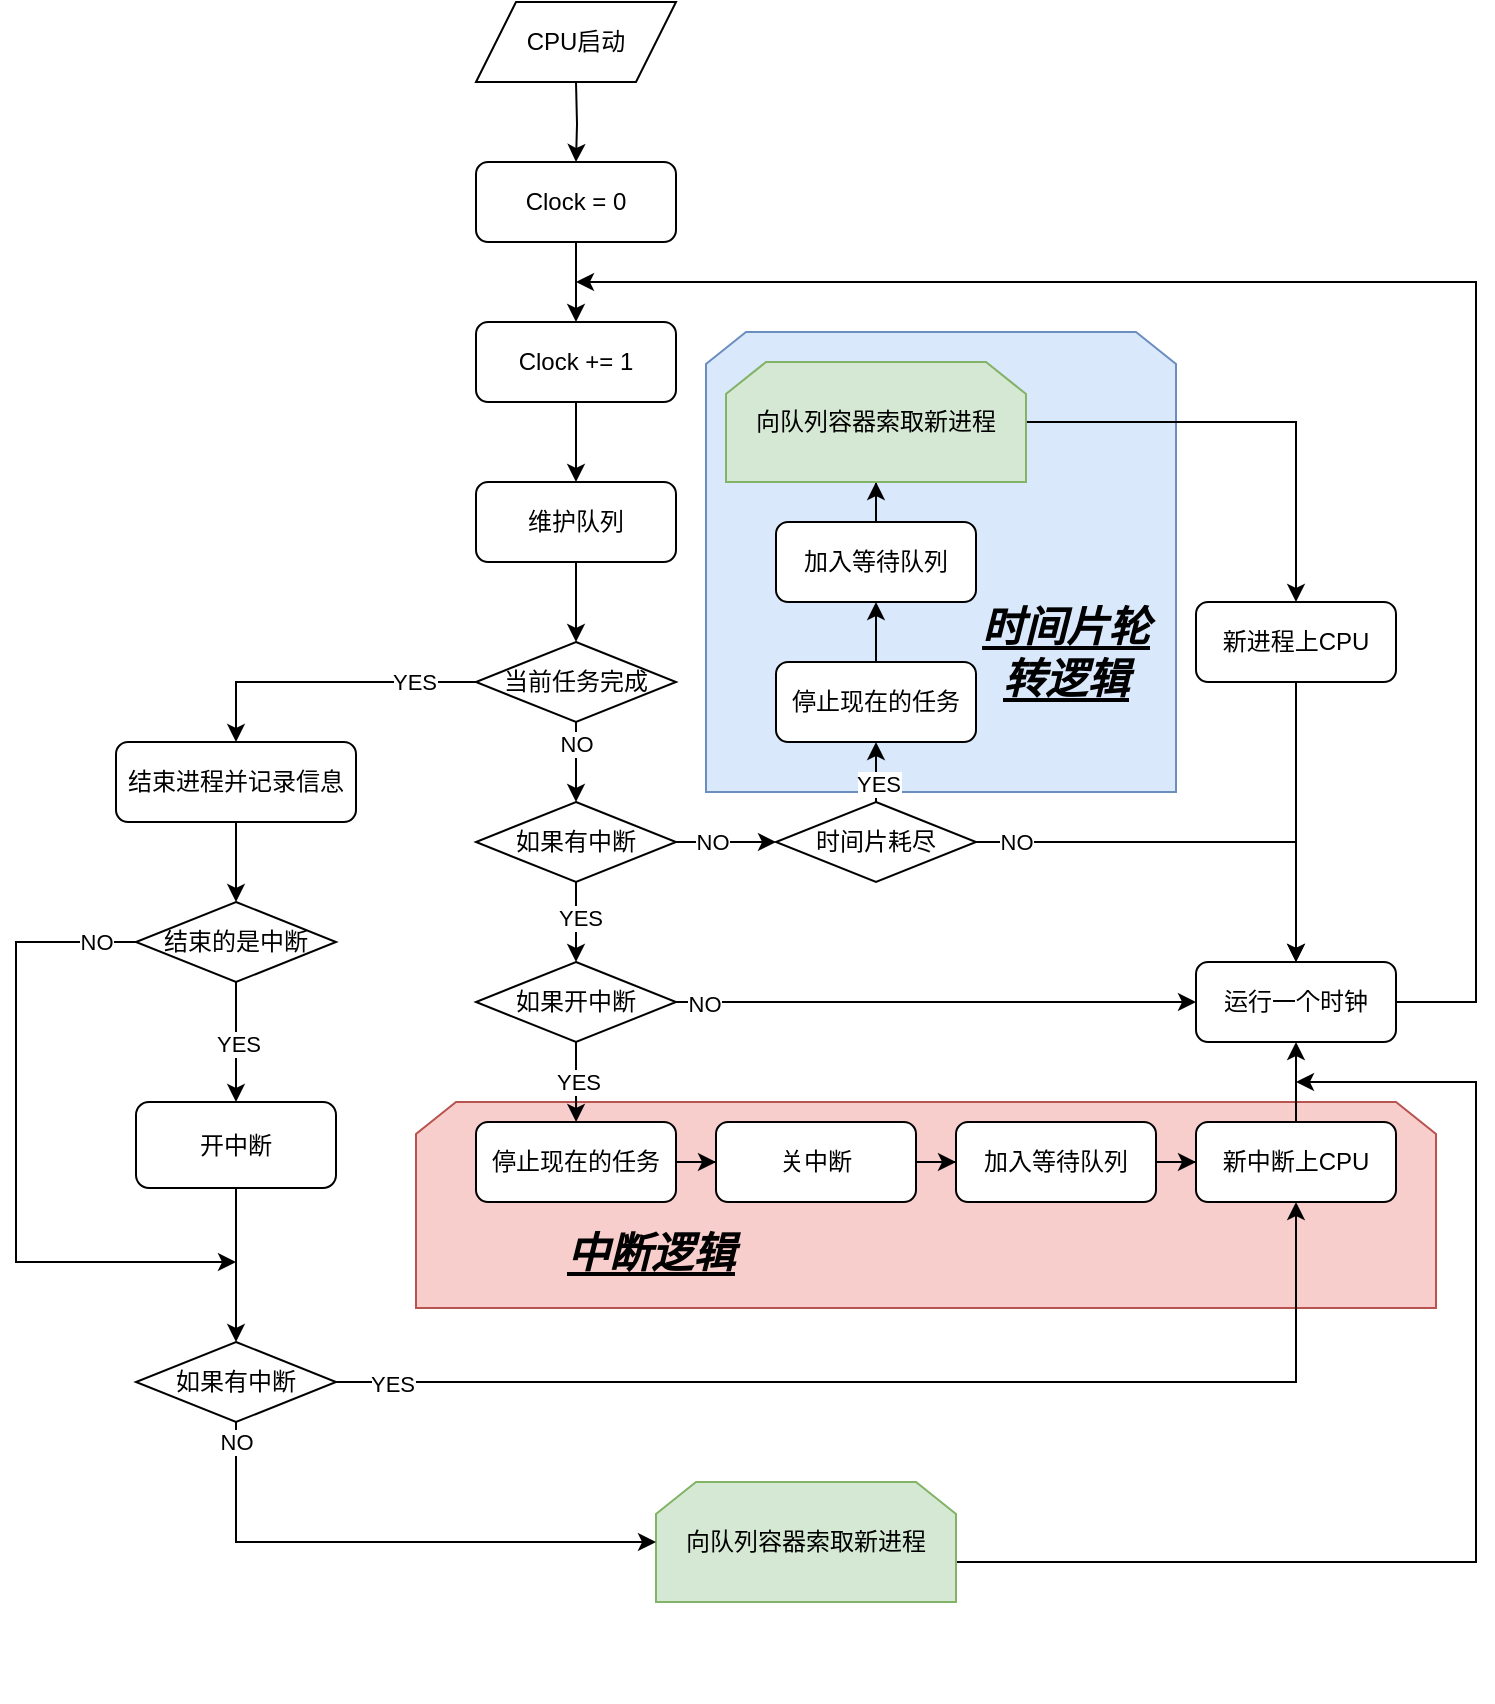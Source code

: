 <mxfile version="24.8.0">
  <diagram name="第 1 页" id="N8JO_KEFSmNsVWgYj_we">
    <mxGraphModel dx="1272" dy="807" grid="1" gridSize="10" guides="1" tooltips="1" connect="1" arrows="1" fold="1" page="1" pageScale="1" pageWidth="827" pageHeight="1169" math="0" shadow="0">
      <root>
        <mxCell id="0" />
        <mxCell id="1" parent="0" />
        <mxCell id="ECZIcq-fkmxUqjtuvBkG-92" value="" style="shape=loopLimit;whiteSpace=wrap;html=1;fillColor=#dae8fc;strokeColor=#6c8ebf;" parent="1" vertex="1">
          <mxGeometry x="385" y="315" width="235" height="230" as="geometry" />
        </mxCell>
        <mxCell id="ECZIcq-fkmxUqjtuvBkG-53" value="" style="shape=loopLimit;whiteSpace=wrap;html=1;fillColor=#f8cecc;strokeColor=#b85450;" parent="1" vertex="1">
          <mxGeometry x="240" y="700" width="510" height="103" as="geometry" />
        </mxCell>
        <mxCell id="ECZIcq-fkmxUqjtuvBkG-1" value="CPU启动" style="shape=parallelogram;perimeter=parallelogramPerimeter;whiteSpace=wrap;html=1;fixedSize=1;" parent="1" vertex="1">
          <mxGeometry x="270" y="150" width="100" height="40" as="geometry" />
        </mxCell>
        <mxCell id="ECZIcq-fkmxUqjtuvBkG-10" style="edgeStyle=orthogonalEdgeStyle;rounded=0;orthogonalLoop=1;jettySize=auto;html=1;entryX=0.5;entryY=0;entryDx=0;entryDy=0;" parent="1" target="ECZIcq-fkmxUqjtuvBkG-4" edge="1">
          <mxGeometry relative="1" as="geometry">
            <mxPoint x="320" y="190" as="sourcePoint" />
          </mxGeometry>
        </mxCell>
        <mxCell id="ECZIcq-fkmxUqjtuvBkG-11" style="edgeStyle=orthogonalEdgeStyle;rounded=0;orthogonalLoop=1;jettySize=auto;html=1;entryX=0.5;entryY=0;entryDx=0;entryDy=0;" parent="1" source="ECZIcq-fkmxUqjtuvBkG-4" target="ECZIcq-fkmxUqjtuvBkG-6" edge="1">
          <mxGeometry relative="1" as="geometry" />
        </mxCell>
        <mxCell id="ECZIcq-fkmxUqjtuvBkG-4" value="Clock = 0" style="rounded=1;whiteSpace=wrap;html=1;" parent="1" vertex="1">
          <mxGeometry x="270" y="230" width="100" height="40" as="geometry" />
        </mxCell>
        <mxCell id="ECZIcq-fkmxUqjtuvBkG-12" style="edgeStyle=orthogonalEdgeStyle;rounded=0;orthogonalLoop=1;jettySize=auto;html=1;entryX=0.5;entryY=0;entryDx=0;entryDy=0;" parent="1" source="ECZIcq-fkmxUqjtuvBkG-6" target="ECZIcq-fkmxUqjtuvBkG-7" edge="1">
          <mxGeometry relative="1" as="geometry" />
        </mxCell>
        <mxCell id="ECZIcq-fkmxUqjtuvBkG-6" value="Clock += 1" style="rounded=1;whiteSpace=wrap;html=1;" parent="1" vertex="1">
          <mxGeometry x="270" y="310" width="100" height="40" as="geometry" />
        </mxCell>
        <mxCell id="ECZIcq-fkmxUqjtuvBkG-13" style="edgeStyle=orthogonalEdgeStyle;rounded=0;orthogonalLoop=1;jettySize=auto;html=1;entryX=0.5;entryY=0;entryDx=0;entryDy=0;" parent="1" source="ECZIcq-fkmxUqjtuvBkG-7" target="ECZIcq-fkmxUqjtuvBkG-8" edge="1">
          <mxGeometry relative="1" as="geometry" />
        </mxCell>
        <mxCell id="ECZIcq-fkmxUqjtuvBkG-7" value="维护队列" style="rounded=1;whiteSpace=wrap;html=1;" parent="1" vertex="1">
          <mxGeometry x="270" y="390" width="100" height="40" as="geometry" />
        </mxCell>
        <mxCell id="ECZIcq-fkmxUqjtuvBkG-16" style="edgeStyle=orthogonalEdgeStyle;rounded=0;orthogonalLoop=1;jettySize=auto;html=1;entryX=0.5;entryY=0;entryDx=0;entryDy=0;" parent="1" source="ECZIcq-fkmxUqjtuvBkG-8" target="ECZIcq-fkmxUqjtuvBkG-15" edge="1">
          <mxGeometry relative="1" as="geometry" />
        </mxCell>
        <mxCell id="ECZIcq-fkmxUqjtuvBkG-64" value="YES" style="edgeLabel;html=1;align=center;verticalAlign=middle;resizable=0;points=[];" parent="ECZIcq-fkmxUqjtuvBkG-16" vertex="1" connectable="0">
          <mxGeometry x="-0.738" relative="1" as="geometry">
            <mxPoint x="-12" as="offset" />
          </mxGeometry>
        </mxCell>
        <mxCell id="ECZIcq-fkmxUqjtuvBkG-25" style="edgeStyle=orthogonalEdgeStyle;rounded=0;orthogonalLoop=1;jettySize=auto;html=1;entryX=0.5;entryY=0;entryDx=0;entryDy=0;" parent="1" source="ECZIcq-fkmxUqjtuvBkG-8" target="ECZIcq-fkmxUqjtuvBkG-24" edge="1">
          <mxGeometry relative="1" as="geometry" />
        </mxCell>
        <mxCell id="ECZIcq-fkmxUqjtuvBkG-65" value="NO" style="edgeLabel;html=1;align=center;verticalAlign=middle;resizable=0;points=[];" parent="ECZIcq-fkmxUqjtuvBkG-25" vertex="1" connectable="0">
          <mxGeometry x="-0.38" y="-1" relative="1" as="geometry">
            <mxPoint x="1" y="-2" as="offset" />
          </mxGeometry>
        </mxCell>
        <mxCell id="ECZIcq-fkmxUqjtuvBkG-8" value="当前任务完成" style="rhombus;whiteSpace=wrap;html=1;" parent="1" vertex="1">
          <mxGeometry x="270" y="470" width="100" height="40" as="geometry" />
        </mxCell>
        <mxCell id="ECZIcq-fkmxUqjtuvBkG-20" style="edgeStyle=orthogonalEdgeStyle;rounded=0;orthogonalLoop=1;jettySize=auto;html=1;entryX=0.5;entryY=0;entryDx=0;entryDy=0;" parent="1" source="ECZIcq-fkmxUqjtuvBkG-15" target="ECZIcq-fkmxUqjtuvBkG-19" edge="1">
          <mxGeometry relative="1" as="geometry" />
        </mxCell>
        <mxCell id="ECZIcq-fkmxUqjtuvBkG-15" value="结束进程并记录信息" style="rounded=1;whiteSpace=wrap;html=1;" parent="1" vertex="1">
          <mxGeometry x="90" y="520" width="120" height="40" as="geometry" />
        </mxCell>
        <mxCell id="ECZIcq-fkmxUqjtuvBkG-22" style="edgeStyle=orthogonalEdgeStyle;rounded=0;orthogonalLoop=1;jettySize=auto;html=1;" parent="1" source="ECZIcq-fkmxUqjtuvBkG-19" edge="1">
          <mxGeometry relative="1" as="geometry">
            <Array as="points" />
            <mxPoint x="150" y="700" as="targetPoint" />
          </mxGeometry>
        </mxCell>
        <mxCell id="ECZIcq-fkmxUqjtuvBkG-30" value="YES" style="edgeLabel;html=1;align=center;verticalAlign=middle;resizable=0;points=[];" parent="ECZIcq-fkmxUqjtuvBkG-22" vertex="1" connectable="0">
          <mxGeometry x="0.035" relative="1" as="geometry">
            <mxPoint as="offset" />
          </mxGeometry>
        </mxCell>
        <mxCell id="ET1_lnFRO9KFXfgDEDGB-11" style="edgeStyle=orthogonalEdgeStyle;rounded=0;orthogonalLoop=1;jettySize=auto;html=1;" edge="1" parent="1" source="ECZIcq-fkmxUqjtuvBkG-19">
          <mxGeometry relative="1" as="geometry">
            <mxPoint x="150" y="780" as="targetPoint" />
            <Array as="points">
              <mxPoint x="40" y="620" />
              <mxPoint x="40" y="780" />
            </Array>
          </mxGeometry>
        </mxCell>
        <mxCell id="ET1_lnFRO9KFXfgDEDGB-12" value="NO" style="edgeLabel;html=1;align=center;verticalAlign=middle;resizable=0;points=[];" vertex="1" connectable="0" parent="ET1_lnFRO9KFXfgDEDGB-11">
          <mxGeometry x="-0.887" y="2" relative="1" as="geometry">
            <mxPoint x="-2" y="-2" as="offset" />
          </mxGeometry>
        </mxCell>
        <mxCell id="ECZIcq-fkmxUqjtuvBkG-19" value="结束的是中断" style="rhombus;whiteSpace=wrap;html=1;" parent="1" vertex="1">
          <mxGeometry x="100" y="600" width="100" height="40" as="geometry" />
        </mxCell>
        <mxCell id="ECZIcq-fkmxUqjtuvBkG-72" style="edgeStyle=orthogonalEdgeStyle;rounded=0;orthogonalLoop=1;jettySize=auto;html=1;entryX=0.5;entryY=0;entryDx=0;entryDy=0;" parent="1" source="ECZIcq-fkmxUqjtuvBkG-21" target="ECZIcq-fkmxUqjtuvBkG-71" edge="1">
          <mxGeometry relative="1" as="geometry" />
        </mxCell>
        <mxCell id="ECZIcq-fkmxUqjtuvBkG-21" value="开中断" style="rounded=1;whiteSpace=wrap;html=1;" parent="1" vertex="1">
          <mxGeometry x="100" y="700" width="100" height="43" as="geometry" />
        </mxCell>
        <mxCell id="ECZIcq-fkmxUqjtuvBkG-28" style="edgeStyle=orthogonalEdgeStyle;rounded=0;orthogonalLoop=1;jettySize=auto;html=1;" parent="1" source="ECZIcq-fkmxUqjtuvBkG-24" target="ECZIcq-fkmxUqjtuvBkG-27" edge="1">
          <mxGeometry relative="1" as="geometry" />
        </mxCell>
        <mxCell id="ECZIcq-fkmxUqjtuvBkG-29" value="YES" style="edgeLabel;html=1;align=center;verticalAlign=middle;resizable=0;points=[];" parent="ECZIcq-fkmxUqjtuvBkG-28" vertex="1" connectable="0">
          <mxGeometry x="-0.133" y="2" relative="1" as="geometry">
            <mxPoint as="offset" />
          </mxGeometry>
        </mxCell>
        <mxCell id="ECZIcq-fkmxUqjtuvBkG-33" style="edgeStyle=orthogonalEdgeStyle;rounded=0;orthogonalLoop=1;jettySize=auto;html=1;" parent="1" source="ECZIcq-fkmxUqjtuvBkG-24" edge="1">
          <mxGeometry relative="1" as="geometry">
            <mxPoint x="420" y="570" as="targetPoint" />
          </mxGeometry>
        </mxCell>
        <mxCell id="ECZIcq-fkmxUqjtuvBkG-37" value="NO" style="edgeLabel;html=1;align=center;verticalAlign=middle;resizable=0;points=[];" parent="ECZIcq-fkmxUqjtuvBkG-33" vertex="1" connectable="0">
          <mxGeometry x="-0.416" relative="1" as="geometry">
            <mxPoint x="-83" as="offset" />
          </mxGeometry>
        </mxCell>
        <mxCell id="ECZIcq-fkmxUqjtuvBkG-95" value="NO" style="edgeLabel;html=1;align=center;verticalAlign=middle;resizable=0;points=[];" parent="ECZIcq-fkmxUqjtuvBkG-33" vertex="1" connectable="0">
          <mxGeometry x="-0.311" relative="1" as="geometry">
            <mxPoint as="offset" />
          </mxGeometry>
        </mxCell>
        <mxCell id="ECZIcq-fkmxUqjtuvBkG-24" value="如果有中断" style="rhombus;whiteSpace=wrap;html=1;" parent="1" vertex="1">
          <mxGeometry x="270" y="550" width="100" height="40" as="geometry" />
        </mxCell>
        <mxCell id="ECZIcq-fkmxUqjtuvBkG-34" value="YES" style="edgeStyle=orthogonalEdgeStyle;rounded=0;orthogonalLoop=1;jettySize=auto;html=1;exitX=0.5;exitY=1;exitDx=0;exitDy=0;" parent="1" source="ECZIcq-fkmxUqjtuvBkG-27" edge="1">
          <mxGeometry relative="1" as="geometry">
            <mxPoint x="320.048" y="710" as="targetPoint" />
          </mxGeometry>
        </mxCell>
        <mxCell id="ECZIcq-fkmxUqjtuvBkG-41" style="edgeStyle=orthogonalEdgeStyle;rounded=0;orthogonalLoop=1;jettySize=auto;html=1;" parent="1" source="ECZIcq-fkmxUqjtuvBkG-27" edge="1">
          <mxGeometry relative="1" as="geometry">
            <mxPoint x="630" y="650" as="targetPoint" />
          </mxGeometry>
        </mxCell>
        <mxCell id="ECZIcq-fkmxUqjtuvBkG-42" value="NO" style="edgeLabel;html=1;align=center;verticalAlign=middle;resizable=0;points=[];" parent="ECZIcq-fkmxUqjtuvBkG-41" vertex="1" connectable="0">
          <mxGeometry x="-0.894" y="-1" relative="1" as="geometry">
            <mxPoint as="offset" />
          </mxGeometry>
        </mxCell>
        <mxCell id="ECZIcq-fkmxUqjtuvBkG-27" value="如果开中断" style="rhombus;whiteSpace=wrap;html=1;" parent="1" vertex="1">
          <mxGeometry x="270" y="630" width="100" height="40" as="geometry" />
        </mxCell>
        <mxCell id="ECZIcq-fkmxUqjtuvBkG-61" style="edgeStyle=orthogonalEdgeStyle;rounded=0;orthogonalLoop=1;jettySize=auto;html=1;" parent="1" source="ECZIcq-fkmxUqjtuvBkG-43" edge="1">
          <mxGeometry relative="1" as="geometry">
            <mxPoint x="320" y="290" as="targetPoint" />
            <Array as="points">
              <mxPoint x="770" y="650" />
              <mxPoint x="770" y="290" />
            </Array>
          </mxGeometry>
        </mxCell>
        <mxCell id="ECZIcq-fkmxUqjtuvBkG-43" value="运行一个时钟" style="rounded=1;whiteSpace=wrap;html=1;" parent="1" vertex="1">
          <mxGeometry x="630" y="630" width="100" height="40" as="geometry" />
        </mxCell>
        <mxCell id="ECZIcq-fkmxUqjtuvBkG-50" style="edgeStyle=orthogonalEdgeStyle;rounded=0;orthogonalLoop=1;jettySize=auto;html=1;entryX=0;entryY=0.5;entryDx=0;entryDy=0;" parent="1" source="ECZIcq-fkmxUqjtuvBkG-47" target="ECZIcq-fkmxUqjtuvBkG-48" edge="1">
          <mxGeometry relative="1" as="geometry" />
        </mxCell>
        <mxCell id="ECZIcq-fkmxUqjtuvBkG-47" value="停止现在的任务" style="rounded=1;whiteSpace=wrap;html=1;" parent="1" vertex="1">
          <mxGeometry x="270" y="710" width="100" height="40" as="geometry" />
        </mxCell>
        <mxCell id="ET1_lnFRO9KFXfgDEDGB-9" style="edgeStyle=orthogonalEdgeStyle;rounded=0;orthogonalLoop=1;jettySize=auto;html=1;" edge="1" parent="1" source="ECZIcq-fkmxUqjtuvBkG-48" target="ET1_lnFRO9KFXfgDEDGB-6">
          <mxGeometry relative="1" as="geometry" />
        </mxCell>
        <mxCell id="ECZIcq-fkmxUqjtuvBkG-48" value="关中断" style="rounded=1;whiteSpace=wrap;html=1;" parent="1" vertex="1">
          <mxGeometry x="390" y="710" width="100" height="40" as="geometry" />
        </mxCell>
        <mxCell id="ET1_lnFRO9KFXfgDEDGB-8" style="edgeStyle=orthogonalEdgeStyle;rounded=0;orthogonalLoop=1;jettySize=auto;html=1;entryX=0.5;entryY=1;entryDx=0;entryDy=0;" edge="1" parent="1" source="ECZIcq-fkmxUqjtuvBkG-49" target="ECZIcq-fkmxUqjtuvBkG-43">
          <mxGeometry relative="1" as="geometry" />
        </mxCell>
        <mxCell id="ECZIcq-fkmxUqjtuvBkG-49" value="新中断上CPU" style="rounded=1;whiteSpace=wrap;html=1;" parent="1" vertex="1">
          <mxGeometry x="630" y="710" width="100" height="40" as="geometry" />
        </mxCell>
        <mxCell id="ECZIcq-fkmxUqjtuvBkG-54" value="&lt;p&gt;&lt;font style=&quot;font-size: 21px;&quot;&gt;&lt;i&gt;&lt;b&gt;&lt;u&gt;中断逻辑&lt;/u&gt;&lt;/b&gt;&lt;/i&gt;&lt;/font&gt;&lt;/p&gt;" style="text;html=1;align=center;verticalAlign=middle;whiteSpace=wrap;rounded=0;" parent="1" vertex="1">
          <mxGeometry x="295" y="760" width="125" height="30" as="geometry" />
        </mxCell>
        <mxCell id="ECZIcq-fkmxUqjtuvBkG-62" value="&amp;nbsp;&amp;nbsp;" style="text;html=1;align=center;verticalAlign=middle;whiteSpace=wrap;rounded=0;" parent="1" vertex="1">
          <mxGeometry x="430" y="820" width="60" height="30" as="geometry" />
        </mxCell>
        <mxCell id="ECZIcq-fkmxUqjtuvBkG-63" value="&amp;nbsp;&amp;nbsp;&lt;div&gt;&lt;br&gt;&lt;/div&gt;" style="text;html=1;align=center;verticalAlign=middle;whiteSpace=wrap;rounded=0;" parent="1" vertex="1">
          <mxGeometry x="470" y="210" width="60" height="30" as="geometry" />
        </mxCell>
        <mxCell id="ECZIcq-fkmxUqjtuvBkG-70" style="edgeStyle=orthogonalEdgeStyle;rounded=0;orthogonalLoop=1;jettySize=auto;html=1;" parent="1" source="ECZIcq-fkmxUqjtuvBkG-68" edge="1">
          <mxGeometry relative="1" as="geometry">
            <mxPoint x="680" y="690" as="targetPoint" />
            <Array as="points">
              <mxPoint x="770" y="930" />
              <mxPoint x="770" y="690" />
            </Array>
          </mxGeometry>
        </mxCell>
        <mxCell id="ECZIcq-fkmxUqjtuvBkG-68" value="向队列容器索取新进程" style="shape=loopLimit;whiteSpace=wrap;html=1;fillColor=#d5e8d4;strokeColor=#82b366;" parent="1" vertex="1">
          <mxGeometry x="360" y="890" width="150" height="60" as="geometry" />
        </mxCell>
        <mxCell id="ECZIcq-fkmxUqjtuvBkG-74" style="edgeStyle=orthogonalEdgeStyle;rounded=0;orthogonalLoop=1;jettySize=auto;html=1;entryX=0.5;entryY=1;entryDx=0;entryDy=0;" parent="1" source="ECZIcq-fkmxUqjtuvBkG-71" target="ECZIcq-fkmxUqjtuvBkG-49" edge="1">
          <mxGeometry relative="1" as="geometry" />
        </mxCell>
        <mxCell id="ET1_lnFRO9KFXfgDEDGB-14" value="YES" style="edgeLabel;html=1;align=center;verticalAlign=middle;resizable=0;points=[];" vertex="1" connectable="0" parent="ECZIcq-fkmxUqjtuvBkG-74">
          <mxGeometry x="-0.903" y="-1" relative="1" as="geometry">
            <mxPoint as="offset" />
          </mxGeometry>
        </mxCell>
        <mxCell id="ET1_lnFRO9KFXfgDEDGB-2" style="edgeStyle=orthogonalEdgeStyle;rounded=0;orthogonalLoop=1;jettySize=auto;html=1;entryX=0;entryY=0.5;entryDx=0;entryDy=0;" edge="1" parent="1" source="ECZIcq-fkmxUqjtuvBkG-71" target="ECZIcq-fkmxUqjtuvBkG-68">
          <mxGeometry relative="1" as="geometry">
            <mxPoint x="150" y="930" as="targetPoint" />
            <Array as="points">
              <mxPoint x="150" y="920" />
            </Array>
          </mxGeometry>
        </mxCell>
        <mxCell id="ET1_lnFRO9KFXfgDEDGB-10" value="NO" style="edgeLabel;html=1;align=center;verticalAlign=middle;resizable=0;points=[];" vertex="1" connectable="0" parent="ET1_lnFRO9KFXfgDEDGB-2">
          <mxGeometry x="-0.52" relative="1" as="geometry">
            <mxPoint x="-5" y="-50" as="offset" />
          </mxGeometry>
        </mxCell>
        <mxCell id="ECZIcq-fkmxUqjtuvBkG-71" value="如果有中断" style="rhombus;whiteSpace=wrap;html=1;" parent="1" vertex="1">
          <mxGeometry x="100" y="820" width="100" height="40" as="geometry" />
        </mxCell>
        <mxCell id="ECZIcq-fkmxUqjtuvBkG-81" style="edgeStyle=orthogonalEdgeStyle;rounded=0;orthogonalLoop=1;jettySize=auto;html=1;" parent="1" source="ECZIcq-fkmxUqjtuvBkG-80" target="ECZIcq-fkmxUqjtuvBkG-43" edge="1">
          <mxGeometry relative="1" as="geometry" />
        </mxCell>
        <mxCell id="ECZIcq-fkmxUqjtuvBkG-82" value="NO" style="edgeLabel;html=1;align=center;verticalAlign=middle;resizable=0;points=[];" parent="ECZIcq-fkmxUqjtuvBkG-81" vertex="1" connectable="0">
          <mxGeometry x="-0.684" y="2" relative="1" as="geometry">
            <mxPoint x="-15" y="2" as="offset" />
          </mxGeometry>
        </mxCell>
        <mxCell id="ECZIcq-fkmxUqjtuvBkG-84" style="edgeStyle=orthogonalEdgeStyle;rounded=0;orthogonalLoop=1;jettySize=auto;html=1;" parent="1" source="ECZIcq-fkmxUqjtuvBkG-80" edge="1">
          <mxGeometry relative="1" as="geometry">
            <mxPoint x="470" y="520" as="targetPoint" />
          </mxGeometry>
        </mxCell>
        <mxCell id="ECZIcq-fkmxUqjtuvBkG-93" value="YES" style="edgeLabel;html=1;align=center;verticalAlign=middle;resizable=0;points=[];" parent="ECZIcq-fkmxUqjtuvBkG-84" vertex="1" connectable="0">
          <mxGeometry x="-0.379" y="-1" relative="1" as="geometry">
            <mxPoint as="offset" />
          </mxGeometry>
        </mxCell>
        <mxCell id="ECZIcq-fkmxUqjtuvBkG-80" value="时间片耗尽" style="rhombus;whiteSpace=wrap;html=1;" parent="1" vertex="1">
          <mxGeometry x="420" y="550" width="100" height="40" as="geometry" />
        </mxCell>
        <mxCell id="ECZIcq-fkmxUqjtuvBkG-87" style="edgeStyle=orthogonalEdgeStyle;rounded=0;orthogonalLoop=1;jettySize=auto;html=1;entryX=0.5;entryY=1;entryDx=0;entryDy=0;" parent="1" source="ECZIcq-fkmxUqjtuvBkG-85" target="ECZIcq-fkmxUqjtuvBkG-86" edge="1">
          <mxGeometry relative="1" as="geometry" />
        </mxCell>
        <mxCell id="ECZIcq-fkmxUqjtuvBkG-85" value="停止现在的任务" style="rounded=1;whiteSpace=wrap;html=1;" parent="1" vertex="1">
          <mxGeometry x="420" y="480" width="100" height="40" as="geometry" />
        </mxCell>
        <mxCell id="ECZIcq-fkmxUqjtuvBkG-89" style="edgeStyle=orthogonalEdgeStyle;rounded=0;orthogonalLoop=1;jettySize=auto;html=1;" parent="1" source="ECZIcq-fkmxUqjtuvBkG-86" target="ECZIcq-fkmxUqjtuvBkG-88" edge="1">
          <mxGeometry relative="1" as="geometry" />
        </mxCell>
        <mxCell id="ECZIcq-fkmxUqjtuvBkG-86" value="加入等待队列" style="rounded=1;whiteSpace=wrap;html=1;" parent="1" vertex="1">
          <mxGeometry x="420" y="410" width="100" height="40" as="geometry" />
        </mxCell>
        <mxCell id="ET1_lnFRO9KFXfgDEDGB-4" style="edgeStyle=orthogonalEdgeStyle;rounded=0;orthogonalLoop=1;jettySize=auto;html=1;" edge="1" parent="1" source="ECZIcq-fkmxUqjtuvBkG-88" target="ET1_lnFRO9KFXfgDEDGB-3">
          <mxGeometry relative="1" as="geometry" />
        </mxCell>
        <mxCell id="ECZIcq-fkmxUqjtuvBkG-88" value="向队列容器索取新进程" style="shape=loopLimit;whiteSpace=wrap;html=1;fillColor=#d5e8d4;strokeColor=#82b366;" parent="1" vertex="1">
          <mxGeometry x="395" y="330" width="150" height="60" as="geometry" />
        </mxCell>
        <mxCell id="ECZIcq-fkmxUqjtuvBkG-94" value="&lt;font style=&quot;font-size: 21px;&quot;&gt;&lt;i&gt;&lt;b&gt;&lt;u&gt;时间片轮转逻辑&lt;/u&gt;&lt;/b&gt;&lt;/i&gt;&lt;/font&gt;" style="text;html=1;align=center;verticalAlign=middle;whiteSpace=wrap;rounded=0;" parent="1" vertex="1">
          <mxGeometry x="520" y="460" width="90" height="30" as="geometry" />
        </mxCell>
        <mxCell id="ET1_lnFRO9KFXfgDEDGB-5" style="edgeStyle=orthogonalEdgeStyle;rounded=0;orthogonalLoop=1;jettySize=auto;html=1;" edge="1" parent="1" source="ET1_lnFRO9KFXfgDEDGB-3">
          <mxGeometry relative="1" as="geometry">
            <mxPoint x="680" y="630" as="targetPoint" />
          </mxGeometry>
        </mxCell>
        <mxCell id="ET1_lnFRO9KFXfgDEDGB-3" value="新进程上CPU" style="rounded=1;whiteSpace=wrap;html=1;" vertex="1" parent="1">
          <mxGeometry x="630" y="450" width="100" height="40" as="geometry" />
        </mxCell>
        <mxCell id="ET1_lnFRO9KFXfgDEDGB-7" style="edgeStyle=orthogonalEdgeStyle;rounded=0;orthogonalLoop=1;jettySize=auto;html=1;" edge="1" parent="1" source="ET1_lnFRO9KFXfgDEDGB-6" target="ECZIcq-fkmxUqjtuvBkG-49">
          <mxGeometry relative="1" as="geometry" />
        </mxCell>
        <mxCell id="ET1_lnFRO9KFXfgDEDGB-6" value="加入等待队列" style="rounded=1;whiteSpace=wrap;html=1;" vertex="1" parent="1">
          <mxGeometry x="510" y="710" width="100" height="40" as="geometry" />
        </mxCell>
        <mxCell id="ET1_lnFRO9KFXfgDEDGB-15" value="&amp;nbsp;" style="text;html=1;align=center;verticalAlign=middle;whiteSpace=wrap;rounded=0;" vertex="1" parent="1">
          <mxGeometry x="360" y="970" width="60" height="30" as="geometry" />
        </mxCell>
      </root>
    </mxGraphModel>
  </diagram>
</mxfile>
